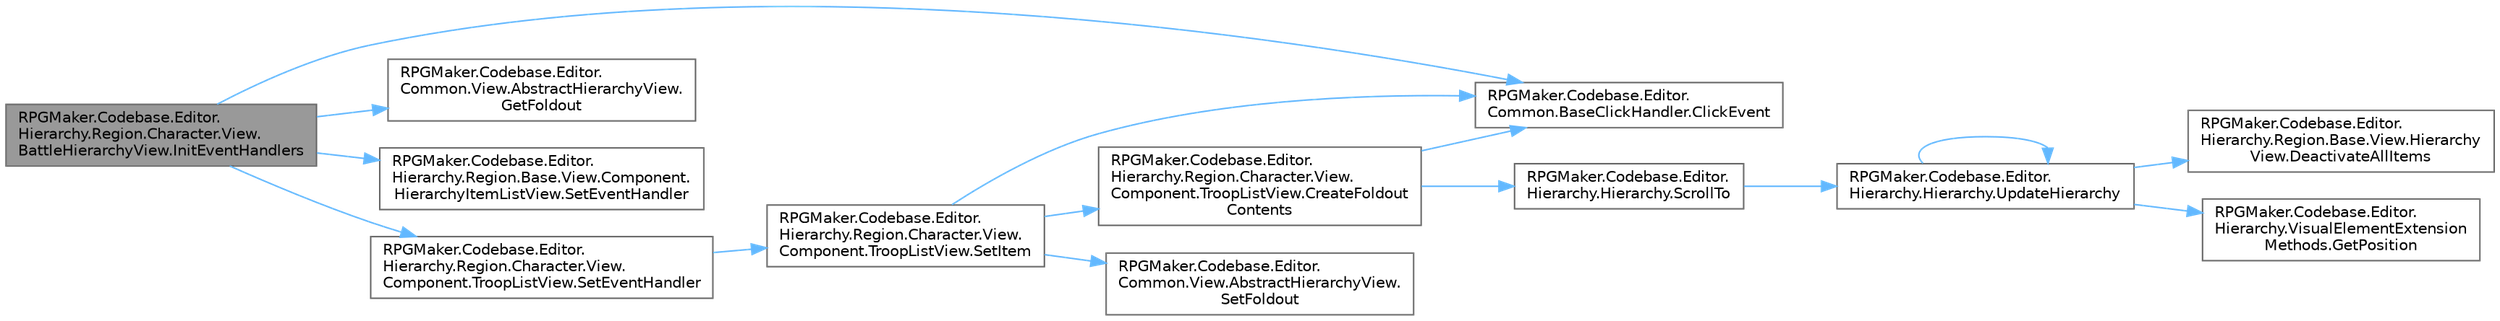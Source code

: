 digraph "RPGMaker.Codebase.Editor.Hierarchy.Region.Character.View.BattleHierarchyView.InitEventHandlers"
{
 // LATEX_PDF_SIZE
  bgcolor="transparent";
  edge [fontname=Helvetica,fontsize=10,labelfontname=Helvetica,labelfontsize=10];
  node [fontname=Helvetica,fontsize=10,shape=box,height=0.2,width=0.4];
  rankdir="LR";
  Node1 [id="Node000001",label="RPGMaker.Codebase.Editor.\lHierarchy.Region.Character.View.\lBattleHierarchyView.InitEventHandlers",height=0.2,width=0.4,color="gray40", fillcolor="grey60", style="filled", fontcolor="black",tooltip="😁 イベントの初期設定"];
  Node1 -> Node2 [id="edge1_Node000001_Node000002",color="steelblue1",style="solid",tooltip=" "];
  Node2 [id="Node000002",label="RPGMaker.Codebase.Editor.\lCommon.BaseClickHandler.ClickEvent",height=0.2,width=0.4,color="grey40", fillcolor="white", style="filled",URL="$d1/d4d/class_r_p_g_maker_1_1_codebase_1_1_editor_1_1_common_1_1_base_click_handler.html#acf89b0cc34558ab39dd149ad849a8eb2",tooltip="😁 クリック・イベント"];
  Node1 -> Node3 [id="edge2_Node000001_Node000003",color="steelblue1",style="solid",tooltip=" "];
  Node3 [id="Node000003",label="RPGMaker.Codebase.Editor.\lCommon.View.AbstractHierarchyView.\lGetFoldout",height=0.2,width=0.4,color="grey40", fillcolor="white", style="filled",URL="$de/d02/class_r_p_g_maker_1_1_codebase_1_1_editor_1_1_common_1_1_view_1_1_abstract_hierarchy_view.html#aa139ce67f7b7584bb914fef37d611df8",tooltip="😁 Foldout部品を返却"];
  Node1 -> Node4 [id="edge3_Node000001_Node000004",color="steelblue1",style="solid",tooltip=" "];
  Node4 [id="Node000004",label="RPGMaker.Codebase.Editor.\lHierarchy.Region.Base.View.Component.\lHierarchyItemListView.SetEventHandler",height=0.2,width=0.4,color="grey40", fillcolor="white", style="filled",URL="$d1/de8/class_r_p_g_maker_1_1_codebase_1_1_editor_1_1_hierarchy_1_1_region_1_1_base_1_1_view_1_1_component_1_1_hierarchy_item_list_view.html#a2840cc843235349cf9d02e93939fe5bb",tooltip="😁 イベントハンドラ設定"];
  Node1 -> Node5 [id="edge4_Node000001_Node000005",color="steelblue1",style="solid",tooltip=" "];
  Node5 [id="Node000005",label="RPGMaker.Codebase.Editor.\lHierarchy.Region.Character.View.\lComponent.TroopListView.SetEventHandler",height=0.2,width=0.4,color="grey40", fillcolor="white", style="filled",URL="$d4/dca/class_r_p_g_maker_1_1_codebase_1_1_editor_1_1_hierarchy_1_1_region_1_1_character_1_1_view_1_1_component_1_1_troop_list_view.html#adaa75250f981db4ca3d9c1e8063af459",tooltip="😁 イベントハンドラ設定"];
  Node5 -> Node6 [id="edge5_Node000005_Node000006",color="steelblue1",style="solid",tooltip=" "];
  Node6 [id="Node000006",label="RPGMaker.Codebase.Editor.\lHierarchy.Region.Character.View.\lComponent.TroopListView.SetItem",height=0.2,width=0.4,color="grey40", fillcolor="white", style="filled",URL="$d4/dca/class_r_p_g_maker_1_1_codebase_1_1_editor_1_1_hierarchy_1_1_region_1_1_character_1_1_view_1_1_component_1_1_troop_list_view.html#af0df63565262e9d8a171744d009d85f0",tooltip="😁 データの作成 （ScrollViewの仕様でRefreshがない為データ更新時に再作成する）"];
  Node6 -> Node2 [id="edge6_Node000006_Node000002",color="steelblue1",style="solid",tooltip=" "];
  Node6 -> Node7 [id="edge7_Node000006_Node000007",color="steelblue1",style="solid",tooltip=" "];
  Node7 [id="Node000007",label="RPGMaker.Codebase.Editor.\lHierarchy.Region.Character.View.\lComponent.TroopListView.CreateFoldout\lContents",height=0.2,width=0.4,color="grey40", fillcolor="white", style="filled",URL="$d4/dca/class_r_p_g_maker_1_1_codebase_1_1_editor_1_1_hierarchy_1_1_region_1_1_character_1_1_view_1_1_component_1_1_troop_list_view.html#a984fd5ad4f4f13dd50d7da36310fd6b7",tooltip="😁 折り込み中身作れ"];
  Node7 -> Node2 [id="edge8_Node000007_Node000002",color="steelblue1",style="solid",tooltip=" "];
  Node7 -> Node8 [id="edge9_Node000007_Node000008",color="steelblue1",style="solid",tooltip=" "];
  Node8 [id="Node000008",label="RPGMaker.Codebase.Editor.\lHierarchy.Hierarchy.ScrollTo",height=0.2,width=0.4,color="grey40", fillcolor="white", style="filled",URL="$de/ddc/class_r_p_g_maker_1_1_codebase_1_1_editor_1_1_hierarchy_1_1_hierarchy.html#a0f4ad0d7fcd6a0cc0123b3c1a7f0c6f0",tooltip="😁 Hierarchy内を指定位置までスクロールする"];
  Node8 -> Node9 [id="edge10_Node000008_Node000009",color="steelblue1",style="solid",tooltip=" "];
  Node9 [id="Node000009",label="RPGMaker.Codebase.Editor.\lHierarchy.Hierarchy.UpdateHierarchy",height=0.2,width=0.4,color="grey40", fillcolor="white", style="filled",URL="$de/ddc/class_r_p_g_maker_1_1_codebase_1_1_editor_1_1_hierarchy_1_1_hierarchy.html#aa439982940c49376ea00de38dbdd1685",tooltip="😁 Hierarchyのスクロール位置を設定する"];
  Node9 -> Node10 [id="edge11_Node000009_Node000010",color="steelblue1",style="solid",tooltip=" "];
  Node10 [id="Node000010",label="RPGMaker.Codebase.Editor.\lHierarchy.Region.Base.View.Hierarchy\lView.DeactivateAllItems",height=0.2,width=0.4,color="grey40", fillcolor="white", style="filled",URL="$d9/d38/class_r_p_g_maker_1_1_codebase_1_1_editor_1_1_hierarchy_1_1_region_1_1_base_1_1_view_1_1_hierarchy_view.html#a434996d8ef2d8841e3b3f36d34451f82",tooltip="😁 デアクティベート全てのアイテム"];
  Node9 -> Node11 [id="edge12_Node000009_Node000011",color="steelblue1",style="solid",tooltip=" "];
  Node11 [id="Node000011",label="RPGMaker.Codebase.Editor.\lHierarchy.VisualElementExtension\lMethods.GetPosition",height=0.2,width=0.4,color="grey40", fillcolor="white", style="filled",URL="$dc/d14/class_r_p_g_maker_1_1_codebase_1_1_editor_1_1_hierarchy_1_1_visual_element_extension_methods.html#aa16be2b17607f0ac57e48b5ed59a7ebe",tooltip="😁 位置取得"];
  Node9 -> Node9 [id="edge13_Node000009_Node000009",color="steelblue1",style="solid",tooltip=" "];
  Node6 -> Node12 [id="edge14_Node000006_Node000012",color="steelblue1",style="solid",tooltip=" "];
  Node12 [id="Node000012",label="RPGMaker.Codebase.Editor.\lCommon.View.AbstractHierarchyView.\lSetFoldout",height=0.2,width=0.4,color="grey40", fillcolor="white", style="filled",URL="$de/d02/class_r_p_g_maker_1_1_codebase_1_1_editor_1_1_common_1_1_view_1_1_abstract_hierarchy_view.html#a123476da207de374b2b16dcd30da029c",tooltip="😁 Foldout部品の登録 既に開閉状態を保持していた場合には、そのデータを復元する"];
}
